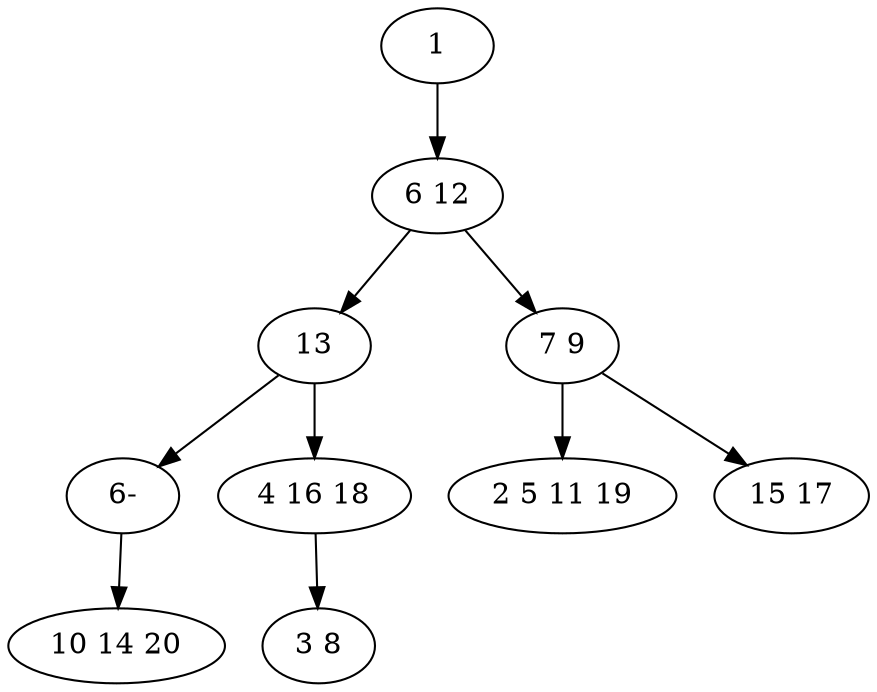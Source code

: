 digraph true_tree {
	"0" -> "1"
	"1" -> "2"
	"2" -> "9"
	"2" -> "4"
	"1" -> "5"
	"5" -> "6"
	"5" -> "7"
	"4" -> "8"
	"9" -> "3"
	"0" [label="1"];
	"1" [label="6 12"];
	"2" [label="13"];
	"3" [label="10 14 20"];
	"4" [label="4 16 18"];
	"5" [label="7 9"];
	"6" [label="2 5 11 19"];
	"7" [label="15 17"];
	"8" [label="3 8"];
	"9" [label="6-"];
}

